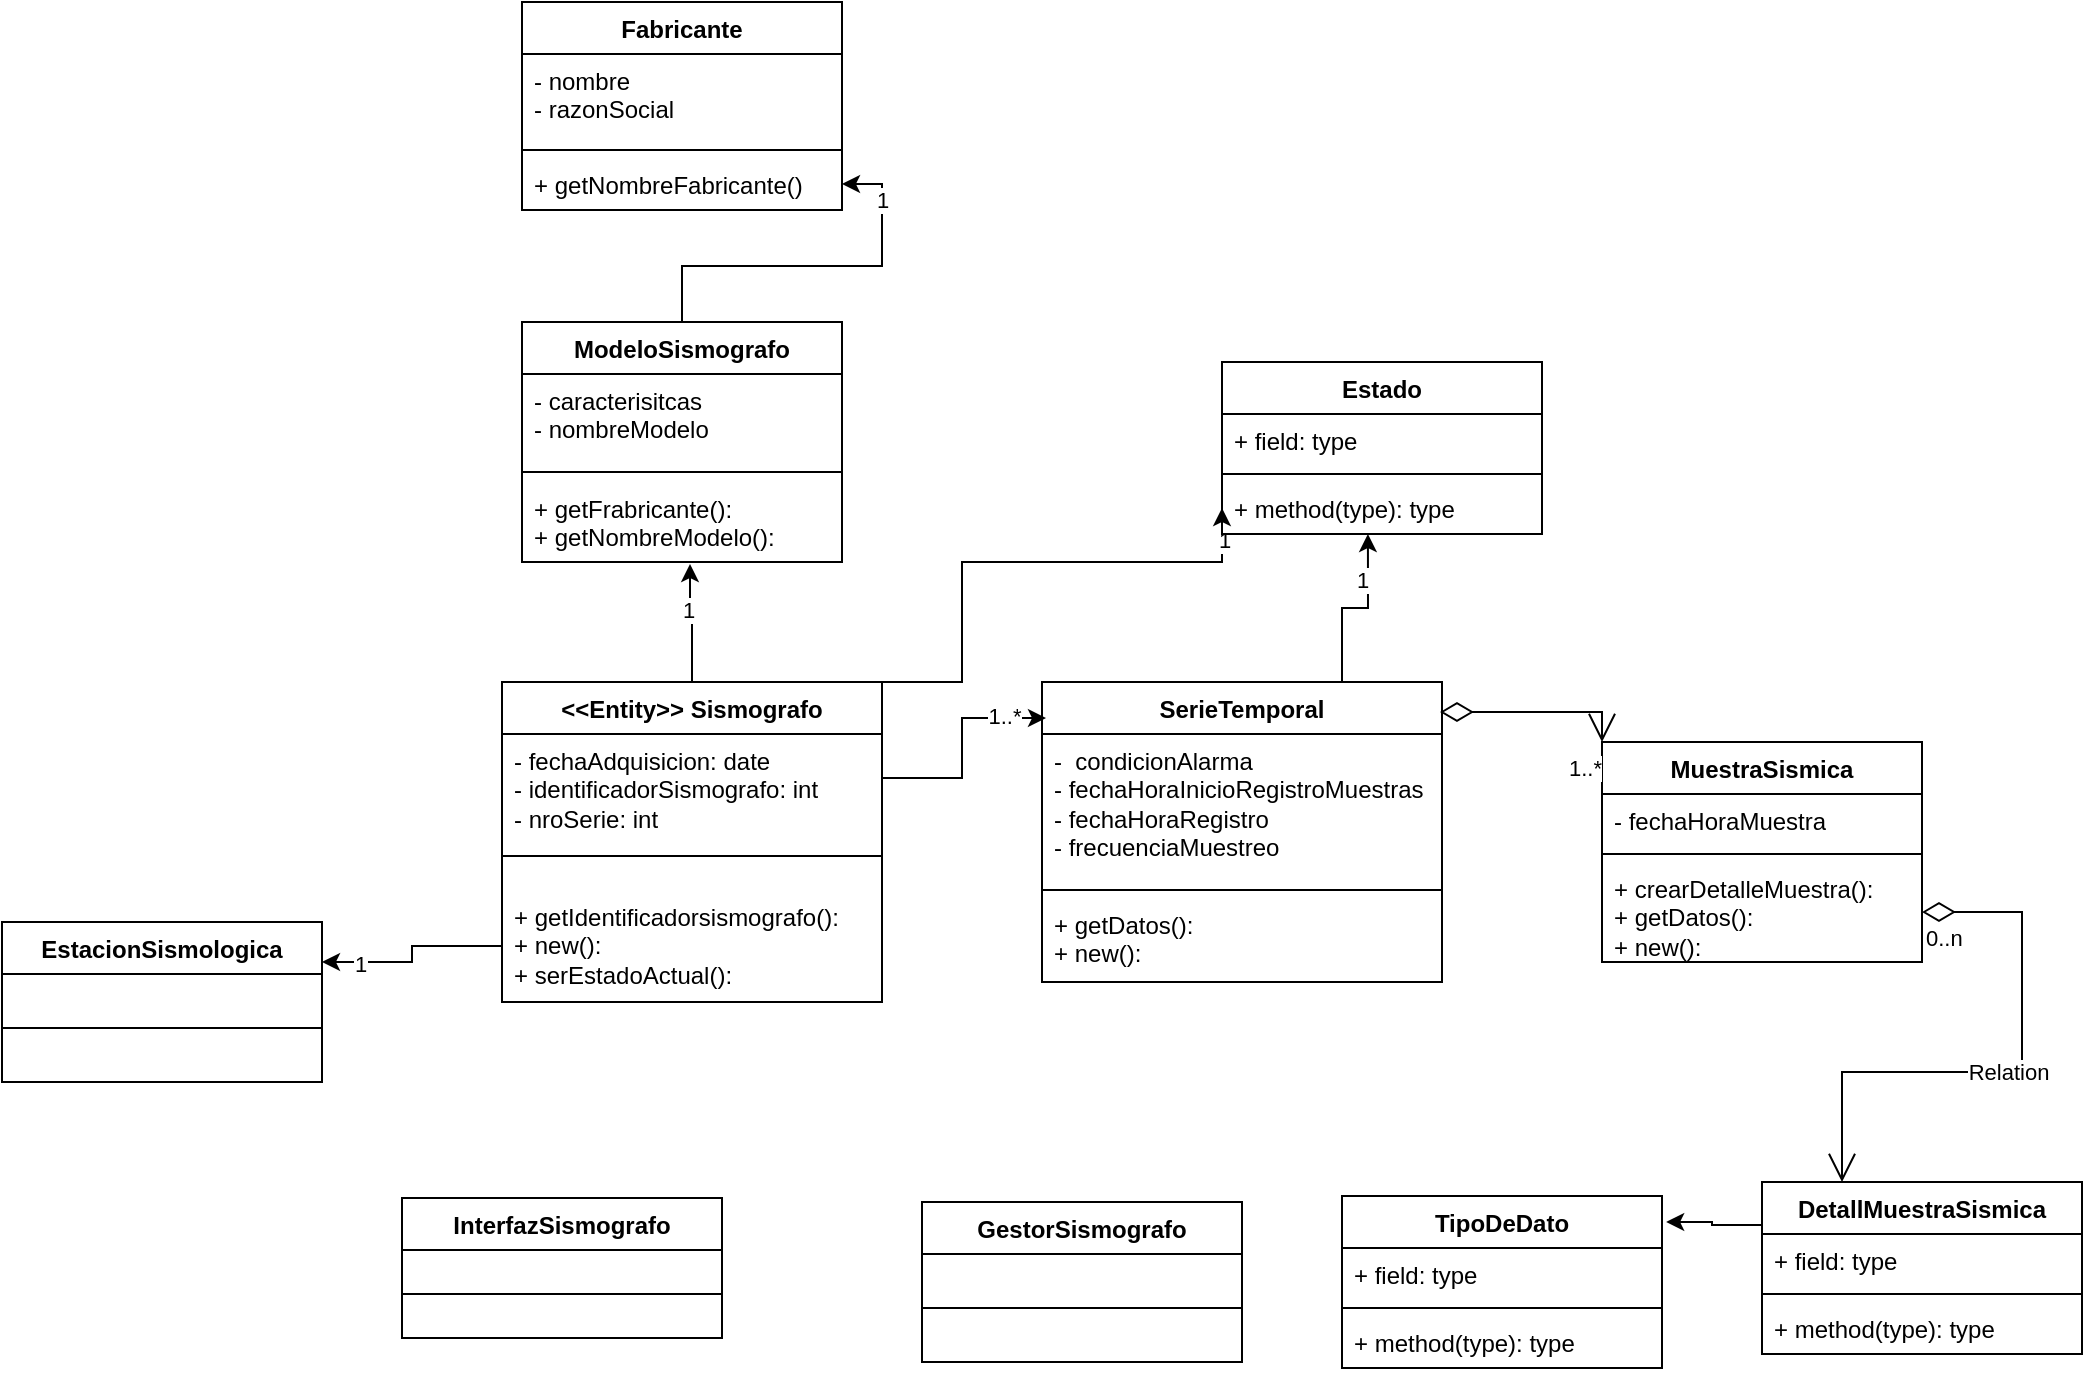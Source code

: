 <mxfile version="22.1.22" type="embed">
  <diagram id="C5RBs43oDa-KdzZeNtuy" name="Page-1">
    <mxGraphModel dx="1723" dy="1921" grid="1" gridSize="10" guides="1" tooltips="1" connect="1" arrows="1" fold="1" page="1" pageScale="1" pageWidth="827" pageHeight="1169" math="0" shadow="0">
      <root>
        <mxCell id="WIyWlLk6GJQsqaUBKTNV-0" />
        <mxCell id="WIyWlLk6GJQsqaUBKTNV-1" parent="WIyWlLk6GJQsqaUBKTNV-0" />
        <mxCell id="tD3lOuw6bgQ2yHUj-0Qg-63" style="edgeStyle=orthogonalEdgeStyle;rounded=0;orthogonalLoop=1;jettySize=auto;html=1;exitX=1;exitY=0;exitDx=0;exitDy=0;entryX=0;entryY=0.5;entryDx=0;entryDy=0;" parent="WIyWlLk6GJQsqaUBKTNV-1" source="tD3lOuw6bgQ2yHUj-0Qg-0" target="tD3lOuw6bgQ2yHUj-0Qg-62" edge="1">
          <mxGeometry relative="1" as="geometry">
            <Array as="points">
              <mxPoint x="340" y="90" />
              <mxPoint x="340" y="30" />
              <mxPoint x="470" y="30" />
            </Array>
          </mxGeometry>
        </mxCell>
        <mxCell id="tD3lOuw6bgQ2yHUj-0Qg-64" value="1" style="edgeLabel;html=1;align=center;verticalAlign=middle;resizable=0;points=[];" parent="tD3lOuw6bgQ2yHUj-0Qg-63" vertex="1" connectable="0">
          <mxGeometry x="0.881" y="-1" relative="1" as="geometry">
            <mxPoint as="offset" />
          </mxGeometry>
        </mxCell>
        <mxCell id="tD3lOuw6bgQ2yHUj-0Qg-0" value="&lt;div&gt;&amp;lt;&amp;lt;Entity&amp;gt;&amp;gt;&amp;nbsp;&lt;span style=&quot;background-color: transparent; color: light-dark(rgb(0, 0, 0), rgb(255, 255, 255));&quot;&gt;Sismografo&lt;/span&gt;&lt;/div&gt;" style="swimlane;fontStyle=1;align=center;verticalAlign=top;childLayout=stackLayout;horizontal=1;startSize=26;horizontalStack=0;resizeParent=1;resizeParentMax=0;resizeLast=0;collapsible=1;marginBottom=0;whiteSpace=wrap;html=1;" parent="WIyWlLk6GJQsqaUBKTNV-1" vertex="1">
          <mxGeometry x="110" y="90" width="190" height="160" as="geometry" />
        </mxCell>
        <mxCell id="tD3lOuw6bgQ2yHUj-0Qg-1" value="- fechaAdquisicion: date&lt;div&gt;- identificadorSismografo: int&lt;/div&gt;&lt;div&gt;- nroSerie: int&lt;/div&gt;" style="text;strokeColor=none;fillColor=none;align=left;verticalAlign=top;spacingLeft=4;spacingRight=4;overflow=hidden;rotatable=0;points=[[0,0.5],[1,0.5]];portConstraint=eastwest;whiteSpace=wrap;html=1;" parent="tD3lOuw6bgQ2yHUj-0Qg-0" vertex="1">
          <mxGeometry y="26" width="190" height="44" as="geometry" />
        </mxCell>
        <mxCell id="tD3lOuw6bgQ2yHUj-0Qg-2" value="" style="line;strokeWidth=1;fillColor=none;align=left;verticalAlign=middle;spacingTop=-1;spacingLeft=3;spacingRight=3;rotatable=0;labelPosition=right;points=[];portConstraint=eastwest;strokeColor=inherit;" parent="tD3lOuw6bgQ2yHUj-0Qg-0" vertex="1">
          <mxGeometry y="70" width="190" height="34" as="geometry" />
        </mxCell>
        <mxCell id="tD3lOuw6bgQ2yHUj-0Qg-3" value="+ getIdentificadorsismografo():&lt;div&gt;+ new():&lt;/div&gt;&lt;div&gt;+ serEstadoActual():&lt;/div&gt;" style="text;strokeColor=none;fillColor=none;align=left;verticalAlign=top;spacingLeft=4;spacingRight=4;overflow=hidden;rotatable=0;points=[[0,0.5],[1,0.5]];portConstraint=eastwest;whiteSpace=wrap;html=1;" parent="tD3lOuw6bgQ2yHUj-0Qg-0" vertex="1">
          <mxGeometry y="104" width="190" height="56" as="geometry" />
        </mxCell>
        <mxCell id="tD3lOuw6bgQ2yHUj-0Qg-4" value="SerieTemporal" style="swimlane;fontStyle=1;align=center;verticalAlign=top;childLayout=stackLayout;horizontal=1;startSize=26;horizontalStack=0;resizeParent=1;resizeParentMax=0;resizeLast=0;collapsible=1;marginBottom=0;whiteSpace=wrap;html=1;" parent="WIyWlLk6GJQsqaUBKTNV-1" vertex="1">
          <mxGeometry x="380" y="90" width="200" height="150" as="geometry" />
        </mxCell>
        <mxCell id="tD3lOuw6bgQ2yHUj-0Qg-5" value="-&amp;nbsp; condicionAlarma&lt;div&gt;- fechaHoraInicioRegistroMuestras&lt;/div&gt;&lt;div&gt;- fechaHoraRegistro&lt;/div&gt;&lt;div&gt;- frecuenciaMuestreo&lt;/div&gt;" style="text;strokeColor=none;fillColor=none;align=left;verticalAlign=top;spacingLeft=4;spacingRight=4;overflow=hidden;rotatable=0;points=[[0,0.5],[1,0.5]];portConstraint=eastwest;whiteSpace=wrap;html=1;" parent="tD3lOuw6bgQ2yHUj-0Qg-4" vertex="1">
          <mxGeometry y="26" width="200" height="74" as="geometry" />
        </mxCell>
        <mxCell id="tD3lOuw6bgQ2yHUj-0Qg-6" value="" style="line;strokeWidth=1;fillColor=none;align=left;verticalAlign=middle;spacingTop=-1;spacingLeft=3;spacingRight=3;rotatable=0;labelPosition=right;points=[];portConstraint=eastwest;strokeColor=inherit;" parent="tD3lOuw6bgQ2yHUj-0Qg-4" vertex="1">
          <mxGeometry y="100" width="200" height="8" as="geometry" />
        </mxCell>
        <mxCell id="tD3lOuw6bgQ2yHUj-0Qg-7" value="+ getDatos():&lt;div&gt;+ new():&lt;/div&gt;" style="text;strokeColor=none;fillColor=none;align=left;verticalAlign=top;spacingLeft=4;spacingRight=4;overflow=hidden;rotatable=0;points=[[0,0.5],[1,0.5]];portConstraint=eastwest;whiteSpace=wrap;html=1;" parent="tD3lOuw6bgQ2yHUj-0Qg-4" vertex="1">
          <mxGeometry y="108" width="200" height="42" as="geometry" />
        </mxCell>
        <mxCell id="tD3lOuw6bgQ2yHUj-0Qg-8" style="edgeStyle=orthogonalEdgeStyle;rounded=0;orthogonalLoop=1;jettySize=auto;html=1;exitX=1;exitY=0.5;exitDx=0;exitDy=0;entryX=0.01;entryY=0.12;entryDx=0;entryDy=0;entryPerimeter=0;" parent="WIyWlLk6GJQsqaUBKTNV-1" source="tD3lOuw6bgQ2yHUj-0Qg-1" target="tD3lOuw6bgQ2yHUj-0Qg-4" edge="1">
          <mxGeometry relative="1" as="geometry" />
        </mxCell>
        <mxCell id="tD3lOuw6bgQ2yHUj-0Qg-39" value="1..*" style="edgeLabel;html=1;align=center;verticalAlign=middle;resizable=0;points=[];" parent="tD3lOuw6bgQ2yHUj-0Qg-8" vertex="1" connectable="0">
          <mxGeometry x="0.625" y="1" relative="1" as="geometry">
            <mxPoint as="offset" />
          </mxGeometry>
        </mxCell>
        <mxCell id="tD3lOuw6bgQ2yHUj-0Qg-10" value="GestorSismografo" style="swimlane;fontStyle=1;align=center;verticalAlign=top;childLayout=stackLayout;horizontal=1;startSize=26;horizontalStack=0;resizeParent=1;resizeParentMax=0;resizeLast=0;collapsible=1;marginBottom=0;whiteSpace=wrap;html=1;" parent="WIyWlLk6GJQsqaUBKTNV-1" vertex="1">
          <mxGeometry x="320" y="350" width="160" height="80" as="geometry" />
        </mxCell>
        <mxCell id="tD3lOuw6bgQ2yHUj-0Qg-12" value="" style="line;strokeWidth=1;fillColor=none;align=left;verticalAlign=middle;spacingTop=-1;spacingLeft=3;spacingRight=3;rotatable=0;labelPosition=right;points=[];portConstraint=eastwest;strokeColor=inherit;" parent="tD3lOuw6bgQ2yHUj-0Qg-10" vertex="1">
          <mxGeometry y="26" width="160" height="54" as="geometry" />
        </mxCell>
        <mxCell id="tD3lOuw6bgQ2yHUj-0Qg-15" value="InterfazSismografo" style="swimlane;fontStyle=1;align=center;verticalAlign=top;childLayout=stackLayout;horizontal=1;startSize=26;horizontalStack=0;resizeParent=1;resizeParentMax=0;resizeLast=0;collapsible=1;marginBottom=0;whiteSpace=wrap;html=1;" parent="WIyWlLk6GJQsqaUBKTNV-1" vertex="1">
          <mxGeometry x="60" y="348" width="160" height="70" as="geometry" />
        </mxCell>
        <mxCell id="tD3lOuw6bgQ2yHUj-0Qg-17" value="" style="line;strokeWidth=1;fillColor=none;align=left;verticalAlign=middle;spacingTop=-1;spacingLeft=3;spacingRight=3;rotatable=0;labelPosition=right;points=[];portConstraint=eastwest;strokeColor=inherit;" parent="tD3lOuw6bgQ2yHUj-0Qg-15" vertex="1">
          <mxGeometry y="26" width="160" height="44" as="geometry" />
        </mxCell>
        <mxCell id="tD3lOuw6bgQ2yHUj-0Qg-19" value="MuestraSismica" style="swimlane;fontStyle=1;align=center;verticalAlign=top;childLayout=stackLayout;horizontal=1;startSize=26;horizontalStack=0;resizeParent=1;resizeParentMax=0;resizeLast=0;collapsible=1;marginBottom=0;whiteSpace=wrap;html=1;" parent="WIyWlLk6GJQsqaUBKTNV-1" vertex="1">
          <mxGeometry x="660" y="120" width="160" height="110" as="geometry" />
        </mxCell>
        <mxCell id="tD3lOuw6bgQ2yHUj-0Qg-20" value="- fechaHoraMuestra" style="text;strokeColor=none;fillColor=none;align=left;verticalAlign=top;spacingLeft=4;spacingRight=4;overflow=hidden;rotatable=0;points=[[0,0.5],[1,0.5]];portConstraint=eastwest;whiteSpace=wrap;html=1;" parent="tD3lOuw6bgQ2yHUj-0Qg-19" vertex="1">
          <mxGeometry y="26" width="160" height="26" as="geometry" />
        </mxCell>
        <mxCell id="tD3lOuw6bgQ2yHUj-0Qg-21" value="" style="line;strokeWidth=1;fillColor=none;align=left;verticalAlign=middle;spacingTop=-1;spacingLeft=3;spacingRight=3;rotatable=0;labelPosition=right;points=[];portConstraint=eastwest;strokeColor=inherit;" parent="tD3lOuw6bgQ2yHUj-0Qg-19" vertex="1">
          <mxGeometry y="52" width="160" height="8" as="geometry" />
        </mxCell>
        <mxCell id="tD3lOuw6bgQ2yHUj-0Qg-22" value="+ crearDetalleMuestra():&lt;div&gt;+ getDatos():&lt;/div&gt;&lt;div&gt;+ new():&lt;/div&gt;" style="text;strokeColor=none;fillColor=none;align=left;verticalAlign=top;spacingLeft=4;spacingRight=4;overflow=hidden;rotatable=0;points=[[0,0.5],[1,0.5]];portConstraint=eastwest;whiteSpace=wrap;html=1;" parent="tD3lOuw6bgQ2yHUj-0Qg-19" vertex="1">
          <mxGeometry y="60" width="160" height="50" as="geometry" />
        </mxCell>
        <mxCell id="tD3lOuw6bgQ2yHUj-0Qg-24" value="" style="endArrow=open;html=1;endSize=12;startArrow=diamondThin;startSize=14;startFill=0;edgeStyle=orthogonalEdgeStyle;rounded=0;exitX=0.995;exitY=0.1;exitDx=0;exitDy=0;exitPerimeter=0;entryX=0;entryY=0;entryDx=0;entryDy=0;" parent="WIyWlLk6GJQsqaUBKTNV-1" source="tD3lOuw6bgQ2yHUj-0Qg-4" target="tD3lOuw6bgQ2yHUj-0Qg-19" edge="1">
          <mxGeometry relative="1" as="geometry">
            <mxPoint x="580" y="280" as="sourcePoint" />
            <mxPoint x="740" y="280" as="targetPoint" />
          </mxGeometry>
        </mxCell>
        <mxCell id="tD3lOuw6bgQ2yHUj-0Qg-26" value="1..*" style="edgeLabel;resizable=0;html=1;align=right;verticalAlign=top;" parent="tD3lOuw6bgQ2yHUj-0Qg-24" connectable="0" vertex="1">
          <mxGeometry x="1" relative="1" as="geometry" />
        </mxCell>
        <mxCell id="tD3lOuw6bgQ2yHUj-0Qg-36" style="edgeStyle=orthogonalEdgeStyle;rounded=0;orthogonalLoop=1;jettySize=auto;html=1;exitX=0.5;exitY=0;exitDx=0;exitDy=0;" parent="WIyWlLk6GJQsqaUBKTNV-1" source="tD3lOuw6bgQ2yHUj-0Qg-27" target="tD3lOuw6bgQ2yHUj-0Qg-35" edge="1">
          <mxGeometry relative="1" as="geometry" />
        </mxCell>
        <mxCell id="tD3lOuw6bgQ2yHUj-0Qg-37" value="1" style="edgeLabel;html=1;align=center;verticalAlign=middle;resizable=0;points=[];" parent="tD3lOuw6bgQ2yHUj-0Qg-36" vertex="1" connectable="0">
          <mxGeometry x="0.703" relative="1" as="geometry">
            <mxPoint as="offset" />
          </mxGeometry>
        </mxCell>
        <mxCell id="tD3lOuw6bgQ2yHUj-0Qg-27" value="ModeloSismografo" style="swimlane;fontStyle=1;align=center;verticalAlign=top;childLayout=stackLayout;horizontal=1;startSize=26;horizontalStack=0;resizeParent=1;resizeParentMax=0;resizeLast=0;collapsible=1;marginBottom=0;whiteSpace=wrap;html=1;" parent="WIyWlLk6GJQsqaUBKTNV-1" vertex="1">
          <mxGeometry x="120" y="-90" width="160" height="120" as="geometry" />
        </mxCell>
        <mxCell id="tD3lOuw6bgQ2yHUj-0Qg-28" value="- caracterisitcas&lt;div&gt;- nombreModelo&lt;/div&gt;" style="text;strokeColor=none;fillColor=none;align=left;verticalAlign=top;spacingLeft=4;spacingRight=4;overflow=hidden;rotatable=0;points=[[0,0.5],[1,0.5]];portConstraint=eastwest;whiteSpace=wrap;html=1;" parent="tD3lOuw6bgQ2yHUj-0Qg-27" vertex="1">
          <mxGeometry y="26" width="160" height="44" as="geometry" />
        </mxCell>
        <mxCell id="tD3lOuw6bgQ2yHUj-0Qg-29" value="" style="line;strokeWidth=1;fillColor=none;align=left;verticalAlign=middle;spacingTop=-1;spacingLeft=3;spacingRight=3;rotatable=0;labelPosition=right;points=[];portConstraint=eastwest;strokeColor=inherit;" parent="tD3lOuw6bgQ2yHUj-0Qg-27" vertex="1">
          <mxGeometry y="70" width="160" height="10" as="geometry" />
        </mxCell>
        <mxCell id="tD3lOuw6bgQ2yHUj-0Qg-30" value="+ getFrabricante():&lt;div&gt;+ getNombreModelo():&lt;/div&gt;" style="text;strokeColor=none;fillColor=none;align=left;verticalAlign=top;spacingLeft=4;spacingRight=4;overflow=hidden;rotatable=0;points=[[0,0.5],[1,0.5]];portConstraint=eastwest;whiteSpace=wrap;html=1;" parent="tD3lOuw6bgQ2yHUj-0Qg-27" vertex="1">
          <mxGeometry y="80" width="160" height="40" as="geometry" />
        </mxCell>
        <mxCell id="tD3lOuw6bgQ2yHUj-0Qg-31" style="edgeStyle=orthogonalEdgeStyle;rounded=0;orthogonalLoop=1;jettySize=auto;html=1;exitX=0.5;exitY=0;exitDx=0;exitDy=0;entryX=0.525;entryY=1.025;entryDx=0;entryDy=0;entryPerimeter=0;" parent="WIyWlLk6GJQsqaUBKTNV-1" source="tD3lOuw6bgQ2yHUj-0Qg-0" target="tD3lOuw6bgQ2yHUj-0Qg-30" edge="1">
          <mxGeometry relative="1" as="geometry" />
        </mxCell>
        <mxCell id="tD3lOuw6bgQ2yHUj-0Qg-38" value="1" style="edgeLabel;html=1;align=center;verticalAlign=middle;resizable=0;points=[];" parent="tD3lOuw6bgQ2yHUj-0Qg-31" vertex="1" connectable="0">
          <mxGeometry x="0.25" y="1" relative="1" as="geometry">
            <mxPoint as="offset" />
          </mxGeometry>
        </mxCell>
        <mxCell id="tD3lOuw6bgQ2yHUj-0Qg-32" value="Fabricante" style="swimlane;fontStyle=1;align=center;verticalAlign=top;childLayout=stackLayout;horizontal=1;startSize=26;horizontalStack=0;resizeParent=1;resizeParentMax=0;resizeLast=0;collapsible=1;marginBottom=0;whiteSpace=wrap;html=1;" parent="WIyWlLk6GJQsqaUBKTNV-1" vertex="1">
          <mxGeometry x="120" y="-250" width="160" height="104" as="geometry" />
        </mxCell>
        <mxCell id="tD3lOuw6bgQ2yHUj-0Qg-33" value="- nombre&lt;div&gt;- razonSocial&lt;/div&gt;" style="text;strokeColor=none;fillColor=none;align=left;verticalAlign=top;spacingLeft=4;spacingRight=4;overflow=hidden;rotatable=0;points=[[0,0.5],[1,0.5]];portConstraint=eastwest;whiteSpace=wrap;html=1;" parent="tD3lOuw6bgQ2yHUj-0Qg-32" vertex="1">
          <mxGeometry y="26" width="160" height="44" as="geometry" />
        </mxCell>
        <mxCell id="tD3lOuw6bgQ2yHUj-0Qg-34" value="" style="line;strokeWidth=1;fillColor=none;align=left;verticalAlign=middle;spacingTop=-1;spacingLeft=3;spacingRight=3;rotatable=0;labelPosition=right;points=[];portConstraint=eastwest;strokeColor=inherit;" parent="tD3lOuw6bgQ2yHUj-0Qg-32" vertex="1">
          <mxGeometry y="70" width="160" height="8" as="geometry" />
        </mxCell>
        <mxCell id="tD3lOuw6bgQ2yHUj-0Qg-35" value="+ getNombreFabricante()" style="text;strokeColor=none;fillColor=none;align=left;verticalAlign=top;spacingLeft=4;spacingRight=4;overflow=hidden;rotatable=0;points=[[0,0.5],[1,0.5]];portConstraint=eastwest;whiteSpace=wrap;html=1;" parent="tD3lOuw6bgQ2yHUj-0Qg-32" vertex="1">
          <mxGeometry y="78" width="160" height="26" as="geometry" />
        </mxCell>
        <mxCell id="tD3lOuw6bgQ2yHUj-0Qg-40" value="EstacionSismologica" style="swimlane;fontStyle=1;align=center;verticalAlign=top;childLayout=stackLayout;horizontal=1;startSize=26;horizontalStack=0;resizeParent=1;resizeParentMax=0;resizeLast=0;collapsible=1;marginBottom=0;whiteSpace=wrap;html=1;" parent="WIyWlLk6GJQsqaUBKTNV-1" vertex="1">
          <mxGeometry x="-140" y="210" width="160" height="80" as="geometry" />
        </mxCell>
        <mxCell id="tD3lOuw6bgQ2yHUj-0Qg-42" value="" style="line;strokeWidth=1;fillColor=none;align=left;verticalAlign=middle;spacingTop=-1;spacingLeft=3;spacingRight=3;rotatable=0;labelPosition=right;points=[];portConstraint=eastwest;strokeColor=inherit;" parent="tD3lOuw6bgQ2yHUj-0Qg-40" vertex="1">
          <mxGeometry y="26" width="160" height="54" as="geometry" />
        </mxCell>
        <mxCell id="tD3lOuw6bgQ2yHUj-0Qg-44" style="edgeStyle=orthogonalEdgeStyle;rounded=0;orthogonalLoop=1;jettySize=auto;html=1;exitX=0;exitY=0.5;exitDx=0;exitDy=0;entryX=1;entryY=0.25;entryDx=0;entryDy=0;" parent="WIyWlLk6GJQsqaUBKTNV-1" source="tD3lOuw6bgQ2yHUj-0Qg-3" target="tD3lOuw6bgQ2yHUj-0Qg-40" edge="1">
          <mxGeometry relative="1" as="geometry" />
        </mxCell>
        <mxCell id="tD3lOuw6bgQ2yHUj-0Qg-45" value="1" style="edgeLabel;html=1;align=center;verticalAlign=middle;resizable=0;points=[];" parent="tD3lOuw6bgQ2yHUj-0Qg-44" vertex="1" connectable="0">
          <mxGeometry x="0.612" y="1" relative="1" as="geometry">
            <mxPoint as="offset" />
          </mxGeometry>
        </mxCell>
        <mxCell id="tD3lOuw6bgQ2yHUj-0Qg-46" value="DetallMuestraSismica" style="swimlane;fontStyle=1;align=center;verticalAlign=top;childLayout=stackLayout;horizontal=1;startSize=26;horizontalStack=0;resizeParent=1;resizeParentMax=0;resizeLast=0;collapsible=1;marginBottom=0;whiteSpace=wrap;html=1;" parent="WIyWlLk6GJQsqaUBKTNV-1" vertex="1">
          <mxGeometry x="740" y="340" width="160" height="86" as="geometry" />
        </mxCell>
        <mxCell id="tD3lOuw6bgQ2yHUj-0Qg-47" value="+ field: type" style="text;strokeColor=none;fillColor=none;align=left;verticalAlign=top;spacingLeft=4;spacingRight=4;overflow=hidden;rotatable=0;points=[[0,0.5],[1,0.5]];portConstraint=eastwest;whiteSpace=wrap;html=1;" parent="tD3lOuw6bgQ2yHUj-0Qg-46" vertex="1">
          <mxGeometry y="26" width="160" height="26" as="geometry" />
        </mxCell>
        <mxCell id="tD3lOuw6bgQ2yHUj-0Qg-48" value="" style="line;strokeWidth=1;fillColor=none;align=left;verticalAlign=middle;spacingTop=-1;spacingLeft=3;spacingRight=3;rotatable=0;labelPosition=right;points=[];portConstraint=eastwest;strokeColor=inherit;" parent="tD3lOuw6bgQ2yHUj-0Qg-46" vertex="1">
          <mxGeometry y="52" width="160" height="8" as="geometry" />
        </mxCell>
        <mxCell id="tD3lOuw6bgQ2yHUj-0Qg-49" value="+ method(type): type" style="text;strokeColor=none;fillColor=none;align=left;verticalAlign=top;spacingLeft=4;spacingRight=4;overflow=hidden;rotatable=0;points=[[0,0.5],[1,0.5]];portConstraint=eastwest;whiteSpace=wrap;html=1;" parent="tD3lOuw6bgQ2yHUj-0Qg-46" vertex="1">
          <mxGeometry y="60" width="160" height="26" as="geometry" />
        </mxCell>
        <mxCell id="tD3lOuw6bgQ2yHUj-0Qg-50" value="Relation" style="endArrow=open;html=1;endSize=12;startArrow=diamondThin;startSize=14;startFill=0;edgeStyle=orthogonalEdgeStyle;rounded=0;exitX=1;exitY=0.5;exitDx=0;exitDy=0;entryX=0.25;entryY=0;entryDx=0;entryDy=0;" parent="WIyWlLk6GJQsqaUBKTNV-1" source="tD3lOuw6bgQ2yHUj-0Qg-22" target="tD3lOuw6bgQ2yHUj-0Qg-46" edge="1">
          <mxGeometry relative="1" as="geometry">
            <mxPoint x="330" y="280" as="sourcePoint" />
            <mxPoint x="490" y="280" as="targetPoint" />
            <Array as="points">
              <mxPoint x="870" y="205" />
              <mxPoint x="870" y="285" />
              <mxPoint x="780" y="285" />
            </Array>
          </mxGeometry>
        </mxCell>
        <mxCell id="tD3lOuw6bgQ2yHUj-0Qg-51" value="0..n" style="edgeLabel;resizable=0;html=1;align=left;verticalAlign=top;" parent="tD3lOuw6bgQ2yHUj-0Qg-50" connectable="0" vertex="1">
          <mxGeometry x="-1" relative="1" as="geometry" />
        </mxCell>
        <mxCell id="tD3lOuw6bgQ2yHUj-0Qg-53" value="TipoDeDato" style="swimlane;fontStyle=1;align=center;verticalAlign=top;childLayout=stackLayout;horizontal=1;startSize=26;horizontalStack=0;resizeParent=1;resizeParentMax=0;resizeLast=0;collapsible=1;marginBottom=0;whiteSpace=wrap;html=1;" parent="WIyWlLk6GJQsqaUBKTNV-1" vertex="1">
          <mxGeometry x="530" y="347" width="160" height="86" as="geometry" />
        </mxCell>
        <mxCell id="tD3lOuw6bgQ2yHUj-0Qg-54" value="+ field: type" style="text;strokeColor=none;fillColor=none;align=left;verticalAlign=top;spacingLeft=4;spacingRight=4;overflow=hidden;rotatable=0;points=[[0,0.5],[1,0.5]];portConstraint=eastwest;whiteSpace=wrap;html=1;" parent="tD3lOuw6bgQ2yHUj-0Qg-53" vertex="1">
          <mxGeometry y="26" width="160" height="26" as="geometry" />
        </mxCell>
        <mxCell id="tD3lOuw6bgQ2yHUj-0Qg-55" value="" style="line;strokeWidth=1;fillColor=none;align=left;verticalAlign=middle;spacingTop=-1;spacingLeft=3;spacingRight=3;rotatable=0;labelPosition=right;points=[];portConstraint=eastwest;strokeColor=inherit;" parent="tD3lOuw6bgQ2yHUj-0Qg-53" vertex="1">
          <mxGeometry y="52" width="160" height="8" as="geometry" />
        </mxCell>
        <mxCell id="tD3lOuw6bgQ2yHUj-0Qg-56" value="+ method(type): type" style="text;strokeColor=none;fillColor=none;align=left;verticalAlign=top;spacingLeft=4;spacingRight=4;overflow=hidden;rotatable=0;points=[[0,0.5],[1,0.5]];portConstraint=eastwest;whiteSpace=wrap;html=1;" parent="tD3lOuw6bgQ2yHUj-0Qg-53" vertex="1">
          <mxGeometry y="60" width="160" height="26" as="geometry" />
        </mxCell>
        <mxCell id="tD3lOuw6bgQ2yHUj-0Qg-57" style="edgeStyle=orthogonalEdgeStyle;rounded=0;orthogonalLoop=1;jettySize=auto;html=1;exitX=0;exitY=0.25;exitDx=0;exitDy=0;entryX=1.013;entryY=0.151;entryDx=0;entryDy=0;entryPerimeter=0;" parent="WIyWlLk6GJQsqaUBKTNV-1" source="tD3lOuw6bgQ2yHUj-0Qg-46" target="tD3lOuw6bgQ2yHUj-0Qg-53" edge="1">
          <mxGeometry relative="1" as="geometry" />
        </mxCell>
        <mxCell id="tD3lOuw6bgQ2yHUj-0Qg-59" value="Estado" style="swimlane;fontStyle=1;align=center;verticalAlign=top;childLayout=stackLayout;horizontal=1;startSize=26;horizontalStack=0;resizeParent=1;resizeParentMax=0;resizeLast=0;collapsible=1;marginBottom=0;whiteSpace=wrap;html=1;" parent="WIyWlLk6GJQsqaUBKTNV-1" vertex="1">
          <mxGeometry x="470" y="-70" width="160" height="86" as="geometry" />
        </mxCell>
        <mxCell id="tD3lOuw6bgQ2yHUj-0Qg-60" value="+ field: type" style="text;strokeColor=none;fillColor=none;align=left;verticalAlign=top;spacingLeft=4;spacingRight=4;overflow=hidden;rotatable=0;points=[[0,0.5],[1,0.5]];portConstraint=eastwest;whiteSpace=wrap;html=1;" parent="tD3lOuw6bgQ2yHUj-0Qg-59" vertex="1">
          <mxGeometry y="26" width="160" height="26" as="geometry" />
        </mxCell>
        <mxCell id="tD3lOuw6bgQ2yHUj-0Qg-61" value="" style="line;strokeWidth=1;fillColor=none;align=left;verticalAlign=middle;spacingTop=-1;spacingLeft=3;spacingRight=3;rotatable=0;labelPosition=right;points=[];portConstraint=eastwest;strokeColor=inherit;" parent="tD3lOuw6bgQ2yHUj-0Qg-59" vertex="1">
          <mxGeometry y="52" width="160" height="8" as="geometry" />
        </mxCell>
        <mxCell id="tD3lOuw6bgQ2yHUj-0Qg-62" value="+ method(type): type" style="text;strokeColor=none;fillColor=none;align=left;verticalAlign=top;spacingLeft=4;spacingRight=4;overflow=hidden;rotatable=0;points=[[0,0.5],[1,0.5]];portConstraint=eastwest;whiteSpace=wrap;html=1;" parent="tD3lOuw6bgQ2yHUj-0Qg-59" vertex="1">
          <mxGeometry y="60" width="160" height="26" as="geometry" />
        </mxCell>
        <mxCell id="tD3lOuw6bgQ2yHUj-0Qg-65" style="edgeStyle=orthogonalEdgeStyle;rounded=0;orthogonalLoop=1;jettySize=auto;html=1;exitX=0.75;exitY=0;exitDx=0;exitDy=0;entryX=0.456;entryY=1;entryDx=0;entryDy=0;entryPerimeter=0;" parent="WIyWlLk6GJQsqaUBKTNV-1" source="tD3lOuw6bgQ2yHUj-0Qg-4" target="tD3lOuw6bgQ2yHUj-0Qg-62" edge="1">
          <mxGeometry relative="1" as="geometry" />
        </mxCell>
        <mxCell id="tD3lOuw6bgQ2yHUj-0Qg-66" value="1" style="edgeLabel;html=1;align=center;verticalAlign=middle;resizable=0;points=[];" parent="tD3lOuw6bgQ2yHUj-0Qg-65" vertex="1" connectable="0">
          <mxGeometry x="0.471" y="3" relative="1" as="geometry">
            <mxPoint as="offset" />
          </mxGeometry>
        </mxCell>
      </root>
    </mxGraphModel>
  </diagram>
</mxfile>
